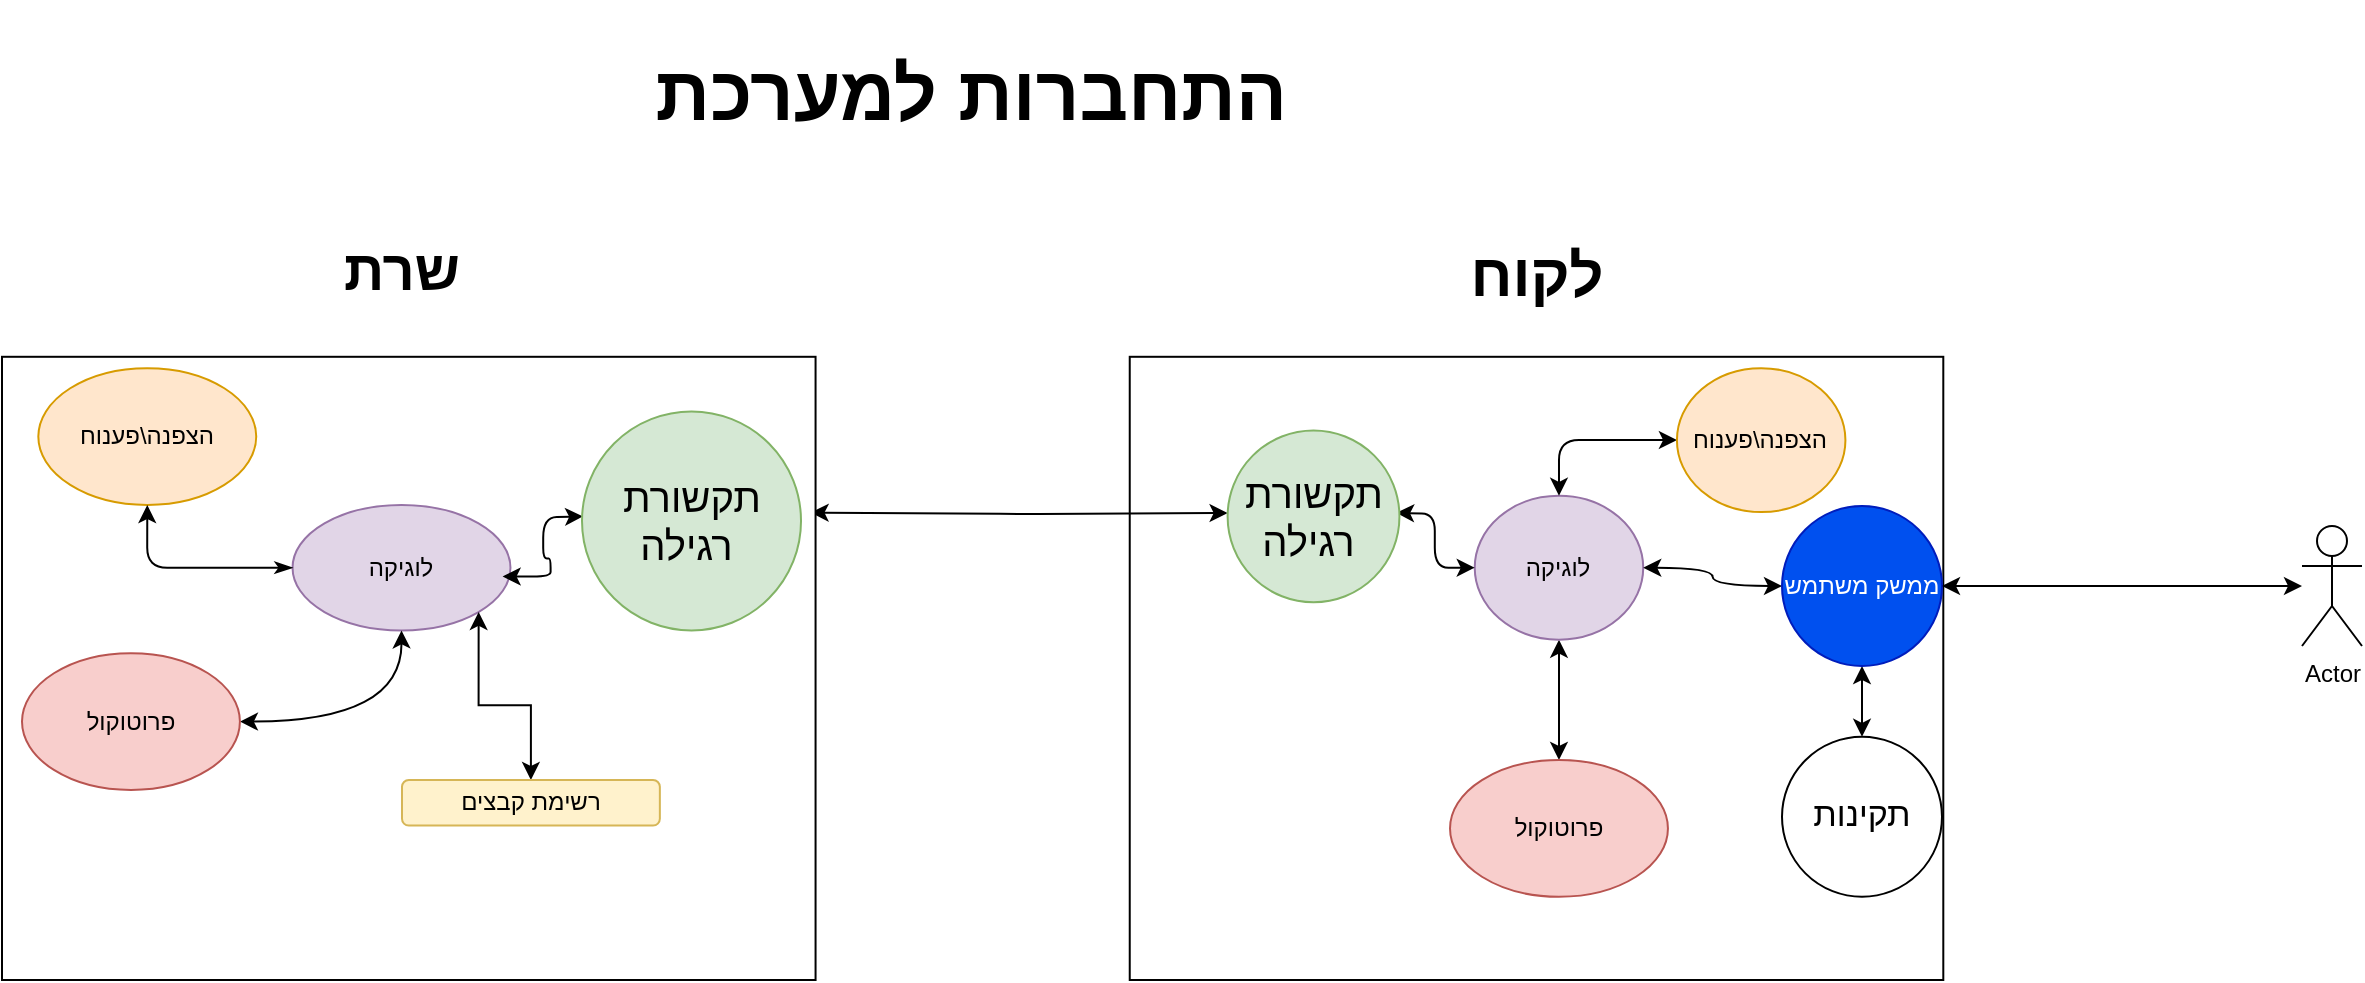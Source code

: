 <mxfile version="22.1.11" type="device" pages="2">
  <diagram name="‫עמוד-1‬" id="7ujGVMIC4xtKWr2U2t12">
    <mxGraphModel dx="1914" dy="966" grid="1" gridSize="10" guides="1" tooltips="1" connect="1" arrows="1" fold="1" page="1" pageScale="1" pageWidth="827" pageHeight="1169" math="0" shadow="0">
      <root>
        <mxCell id="0" />
        <mxCell id="1" parent="0" />
        <mxCell id="sE4PfnkllYC4l5VLcqRY-1" value="" style="rounded=0;whiteSpace=wrap;html=1;container=0;" parent="1" vertex="1">
          <mxGeometry x="903.87" y="188.4" width="406.78" height="311.6" as="geometry" />
        </mxCell>
        <mxCell id="bLk-eUr5ARzQPCFEUJqk-20" value="&lt;h1 style=&quot;font-size: 38px;&quot;&gt;התחברות למערכת&amp;nbsp;&lt;/h1&gt;" style="text;html=1;strokeColor=none;fillColor=none;spacing=5;spacingTop=-20;whiteSpace=wrap;overflow=hidden;rounded=0;fontSize=38;align=center;" parent="1" vertex="1">
          <mxGeometry x="470" y="20" width="720" height="60" as="geometry" />
        </mxCell>
        <mxCell id="k2CcHp0lFz3wV-T5hJr8-212" style="edgeStyle=orthogonalEdgeStyle;orthogonalLoop=1;jettySize=auto;html=1;entryX=1.044;entryY=0.472;entryDx=0;entryDy=0;entryPerimeter=0;startArrow=classic;startFill=1;rounded=1;" parent="1" edge="1">
          <mxGeometry relative="1" as="geometry">
            <mxPoint x="952.81" y="266.5" as="sourcePoint" />
            <mxPoint x="744.306" y="266.285" as="targetPoint" />
          </mxGeometry>
        </mxCell>
        <mxCell id="0n8_JUH1gaFvWZES4L4q-1" style="edgeStyle=orthogonalEdgeStyle;rounded=0;orthogonalLoop=1;jettySize=auto;html=1;entryX=0.5;entryY=0;entryDx=0;entryDy=0;startArrow=classic;startFill=1;" parent="1" source="k2CcHp0lFz3wV-T5hJr8-191" target="sE4PfnkllYC4l5VLcqRY-2" edge="1">
          <mxGeometry relative="1" as="geometry" />
        </mxCell>
        <mxCell id="k2CcHp0lFz3wV-T5hJr8-191" value="לוגיקה" style="ellipse;whiteSpace=wrap;html=1;fillColor=#e1d5e7;strokeColor=#9673a6;" parent="1" vertex="1">
          <mxGeometry x="1076.369" y="257.89" width="84.247" height="71.941" as="geometry" />
        </mxCell>
        <mxCell id="k2CcHp0lFz3wV-T5hJr8-193" style="edgeStyle=orthogonalEdgeStyle;orthogonalLoop=1;jettySize=auto;html=1;entryX=0.5;entryY=0;entryDx=0;entryDy=0;startArrow=classic;startFill=1;rounded=1;" parent="1" source="k2CcHp0lFz3wV-T5hJr8-194" target="k2CcHp0lFz3wV-T5hJr8-191" edge="1">
          <mxGeometry relative="1" as="geometry" />
        </mxCell>
        <mxCell id="k2CcHp0lFz3wV-T5hJr8-194" value="הצפנה\פענוח" style="ellipse;whiteSpace=wrap;html=1;fillColor=#ffe6cc;strokeColor=#d79b00;" parent="1" vertex="1">
          <mxGeometry x="1177.467" y="194.099" width="84.247" height="71.941" as="geometry" />
        </mxCell>
        <mxCell id="k2CcHp0lFz3wV-T5hJr8-190" style="edgeStyle=orthogonalEdgeStyle;rounded=1;orthogonalLoop=1;jettySize=auto;html=1;entryX=1;entryY=0.5;entryDx=0;entryDy=0;startArrow=classic;startFill=1;" parent="1" source="k2CcHp0lFz3wV-T5hJr8-191" edge="1">
          <mxGeometry relative="1" as="geometry">
            <mxPoint x="1037.056" y="266.425" as="targetPoint" />
          </mxGeometry>
        </mxCell>
        <mxCell id="k2CcHp0lFz3wV-T5hJr8-210" value="&lt;h1 style=&quot;font-size: 30px;&quot;&gt;לקוח&lt;/h1&gt;" style="text;html=1;strokeColor=none;fillColor=none;spacing=5;spacingTop=-20;whiteSpace=wrap;overflow=hidden;rounded=0;fontSize=30;align=center;" parent="1" vertex="1">
          <mxGeometry x="952.808" y="120.003" width="308.904" height="59.951" as="geometry" />
        </mxCell>
        <mxCell id="SMqA4ybugY09nhs5ZCD9-6" style="edgeStyle=orthogonalEdgeStyle;orthogonalLoop=1;jettySize=auto;html=1;curved=1;startArrow=classic;startFill=1;" parent="1" source="SMqA4ybugY09nhs5ZCD9-4" target="k2CcHp0lFz3wV-T5hJr8-191" edge="1">
          <mxGeometry relative="1" as="geometry" />
        </mxCell>
        <mxCell id="yqgyNGWHs7M9jh6-OEPn-2" style="edgeStyle=orthogonalEdgeStyle;rounded=0;orthogonalLoop=1;jettySize=auto;html=1;entryX=0.5;entryY=0;entryDx=0;entryDy=0;startArrow=classic;startFill=1;" edge="1" parent="1" source="SMqA4ybugY09nhs5ZCD9-4" target="yqgyNGWHs7M9jh6-OEPn-1">
          <mxGeometry relative="1" as="geometry" />
        </mxCell>
        <mxCell id="SMqA4ybugY09nhs5ZCD9-4" value="ממשק משתמש" style="ellipse;whiteSpace=wrap;html=1;aspect=fixed;fillColor=#0050ef;fontColor=#ffffff;strokeColor=#001DBC;" parent="1" vertex="1">
          <mxGeometry x="1230" y="263" width="80" height="80" as="geometry" />
        </mxCell>
        <mxCell id="SMqA4ybugY09nhs5ZCD9-7" style="edgeStyle=orthogonalEdgeStyle;orthogonalLoop=1;jettySize=auto;html=1;curved=1;startArrow=classic;startFill=1;" parent="1" source="SMqA4ybugY09nhs5ZCD9-5" target="SMqA4ybugY09nhs5ZCD9-4" edge="1">
          <mxGeometry relative="1" as="geometry" />
        </mxCell>
        <mxCell id="SMqA4ybugY09nhs5ZCD9-5" value="Actor" style="shape=umlActor;verticalLabelPosition=bottom;verticalAlign=top;html=1;outlineConnect=0;" parent="1" vertex="1">
          <mxGeometry x="1490" y="273" width="30" height="60" as="geometry" />
        </mxCell>
        <mxCell id="k2CcHp0lFz3wV-T5hJr8-155" value="" style="rounded=0;whiteSpace=wrap;html=1;container=0;" parent="1" vertex="1">
          <mxGeometry x="340" y="188.4" width="406.78" height="311.6" as="geometry" />
        </mxCell>
        <mxCell id="k2CcHp0lFz3wV-T5hJr8-156" value="&lt;h1 style=&quot;font-size: 28px;&quot;&gt;שרת&lt;/h1&gt;" style="text;html=1;strokeColor=none;fillColor=none;spacing=5;spacingTop=-20;whiteSpace=wrap;overflow=hidden;rounded=0;fontSize=28;align=center;container=0;" parent="1" vertex="1">
          <mxGeometry x="340" y="120" width="399.512" height="57.0" as="geometry" />
        </mxCell>
        <mxCell id="k2CcHp0lFz3wV-T5hJr8-160" value="לוגיקה" style="ellipse;whiteSpace=wrap;html=1;fillColor=#e1d5e7;strokeColor=#9673a6;container=0;" parent="1" vertex="1">
          <mxGeometry x="485.277" y="262.5" width="108.958" height="62.7" as="geometry" />
        </mxCell>
        <mxCell id="k2CcHp0lFz3wV-T5hJr8-161" style="edgeStyle=orthogonalEdgeStyle;orthogonalLoop=1;jettySize=auto;html=1;curved=1;startArrow=classic;startFill=1;" parent="1" source="k2CcHp0lFz3wV-T5hJr8-162" target="k2CcHp0lFz3wV-T5hJr8-160" edge="1">
          <mxGeometry relative="1" as="geometry" />
        </mxCell>
        <mxCell id="k2CcHp0lFz3wV-T5hJr8-162" value="פרוטוקול" style="ellipse;whiteSpace=wrap;html=1;fillColor=#f8cecc;strokeColor=#b85450;container=0;" parent="1" vertex="1">
          <mxGeometry x="350.0" y="336.6" width="108.958" height="68.4" as="geometry" />
        </mxCell>
        <mxCell id="k2CcHp0lFz3wV-T5hJr8-167" value="הצפנה\פענוח" style="ellipse;whiteSpace=wrap;html=1;fillColor=#ffe6cc;strokeColor=#d79b00;container=0;" parent="1" vertex="1">
          <mxGeometry x="358.16" y="194.1" width="108.958" height="68.4" as="geometry" />
        </mxCell>
        <mxCell id="k2CcHp0lFz3wV-T5hJr8-168" style="edgeStyle=orthogonalEdgeStyle;rounded=1;orthogonalLoop=1;jettySize=auto;html=1;entryX=0.964;entryY=0.57;entryDx=0;entryDy=0;entryPerimeter=0;startArrow=classic;startFill=1;" parent="1" target="k2CcHp0lFz3wV-T5hJr8-160" edge="1">
          <mxGeometry relative="1" as="geometry">
            <mxPoint x="630.554" y="268.2" as="sourcePoint" />
          </mxGeometry>
        </mxCell>
        <mxCell id="k2CcHp0lFz3wV-T5hJr8-158" style="edgeStyle=orthogonalEdgeStyle;rounded=1;orthogonalLoop=1;jettySize=auto;html=1;entryX=0.5;entryY=1;entryDx=0;entryDy=0;startArrow=classicThin;startFill=1;" parent="1" source="k2CcHp0lFz3wV-T5hJr8-160" target="k2CcHp0lFz3wV-T5hJr8-167" edge="1">
          <mxGeometry relative="1" as="geometry" />
        </mxCell>
        <mxCell id="sE4PfnkllYC4l5VLcqRY-2" value="פרוטוקול" style="ellipse;whiteSpace=wrap;html=1;fillColor=#f8cecc;strokeColor=#b85450;container=0;" parent="1" vertex="1">
          <mxGeometry x="1064.01" y="390" width="108.958" height="68.4" as="geometry" />
        </mxCell>
        <mxCell id="YJ3eeJoRHvTMqxS5hBi6-2" style="edgeStyle=orthogonalEdgeStyle;rounded=0;orthogonalLoop=1;jettySize=auto;html=1;entryX=1;entryY=1;entryDx=0;entryDy=0;startArrow=classic;startFill=1;" parent="1" source="YJ3eeJoRHvTMqxS5hBi6-1" target="k2CcHp0lFz3wV-T5hJr8-160" edge="1">
          <mxGeometry relative="1" as="geometry" />
        </mxCell>
        <mxCell id="YJ3eeJoRHvTMqxS5hBi6-1" value="רשימת קבצים" style="rounded=1;whiteSpace=wrap;html=1;fillColor=#fff2cc;strokeColor=#d6b656;container=0;" parent="1" vertex="1">
          <mxGeometry x="539.997" y="400" width="128.933" height="22.8" as="geometry" />
        </mxCell>
        <mxCell id="yqgyNGWHs7M9jh6-OEPn-1" value="&lt;font style=&quot;font-size: 17px;&quot;&gt;תקינות&lt;/font&gt;" style="ellipse;whiteSpace=wrap;html=1;aspect=fixed;" vertex="1" parent="1">
          <mxGeometry x="1230" y="378.4" width="80" height="80" as="geometry" />
        </mxCell>
        <mxCell id="yqgyNGWHs7M9jh6-OEPn-3" value="&lt;font style=&quot;font-size: 20px;&quot;&gt;תקשורת רגילה&amp;nbsp;&lt;/font&gt;" style="ellipse;whiteSpace=wrap;html=1;aspect=fixed;fillColor=#d5e8d4;strokeColor=#82b366;" vertex="1" parent="1">
          <mxGeometry x="952.81" y="225.25" width="85.91" height="85.91" as="geometry" />
        </mxCell>
        <mxCell id="yqgyNGWHs7M9jh6-OEPn-4" value="&lt;font style=&quot;font-size: 20px;&quot;&gt;תקשורת רגילה&amp;nbsp;&lt;/font&gt;" style="ellipse;whiteSpace=wrap;html=1;aspect=fixed;fillColor=#d5e8d4;strokeColor=#82b366;" vertex="1" parent="1">
          <mxGeometry x="630" y="215.69" width="109.51" height="109.51" as="geometry" />
        </mxCell>
      </root>
    </mxGraphModel>
  </diagram>
  <diagram id="w-Ln1UiFjOK_LUurywYE" name="‫עמוד-2‬">
    <mxGraphModel dx="798" dy="411" grid="1" gridSize="10" guides="1" tooltips="1" connect="1" arrows="1" fold="1" page="1" pageScale="1" pageWidth="827" pageHeight="1169" math="0" shadow="0">
      <root>
        <mxCell id="0" />
        <mxCell id="1" parent="0" />
      </root>
    </mxGraphModel>
  </diagram>
</mxfile>
